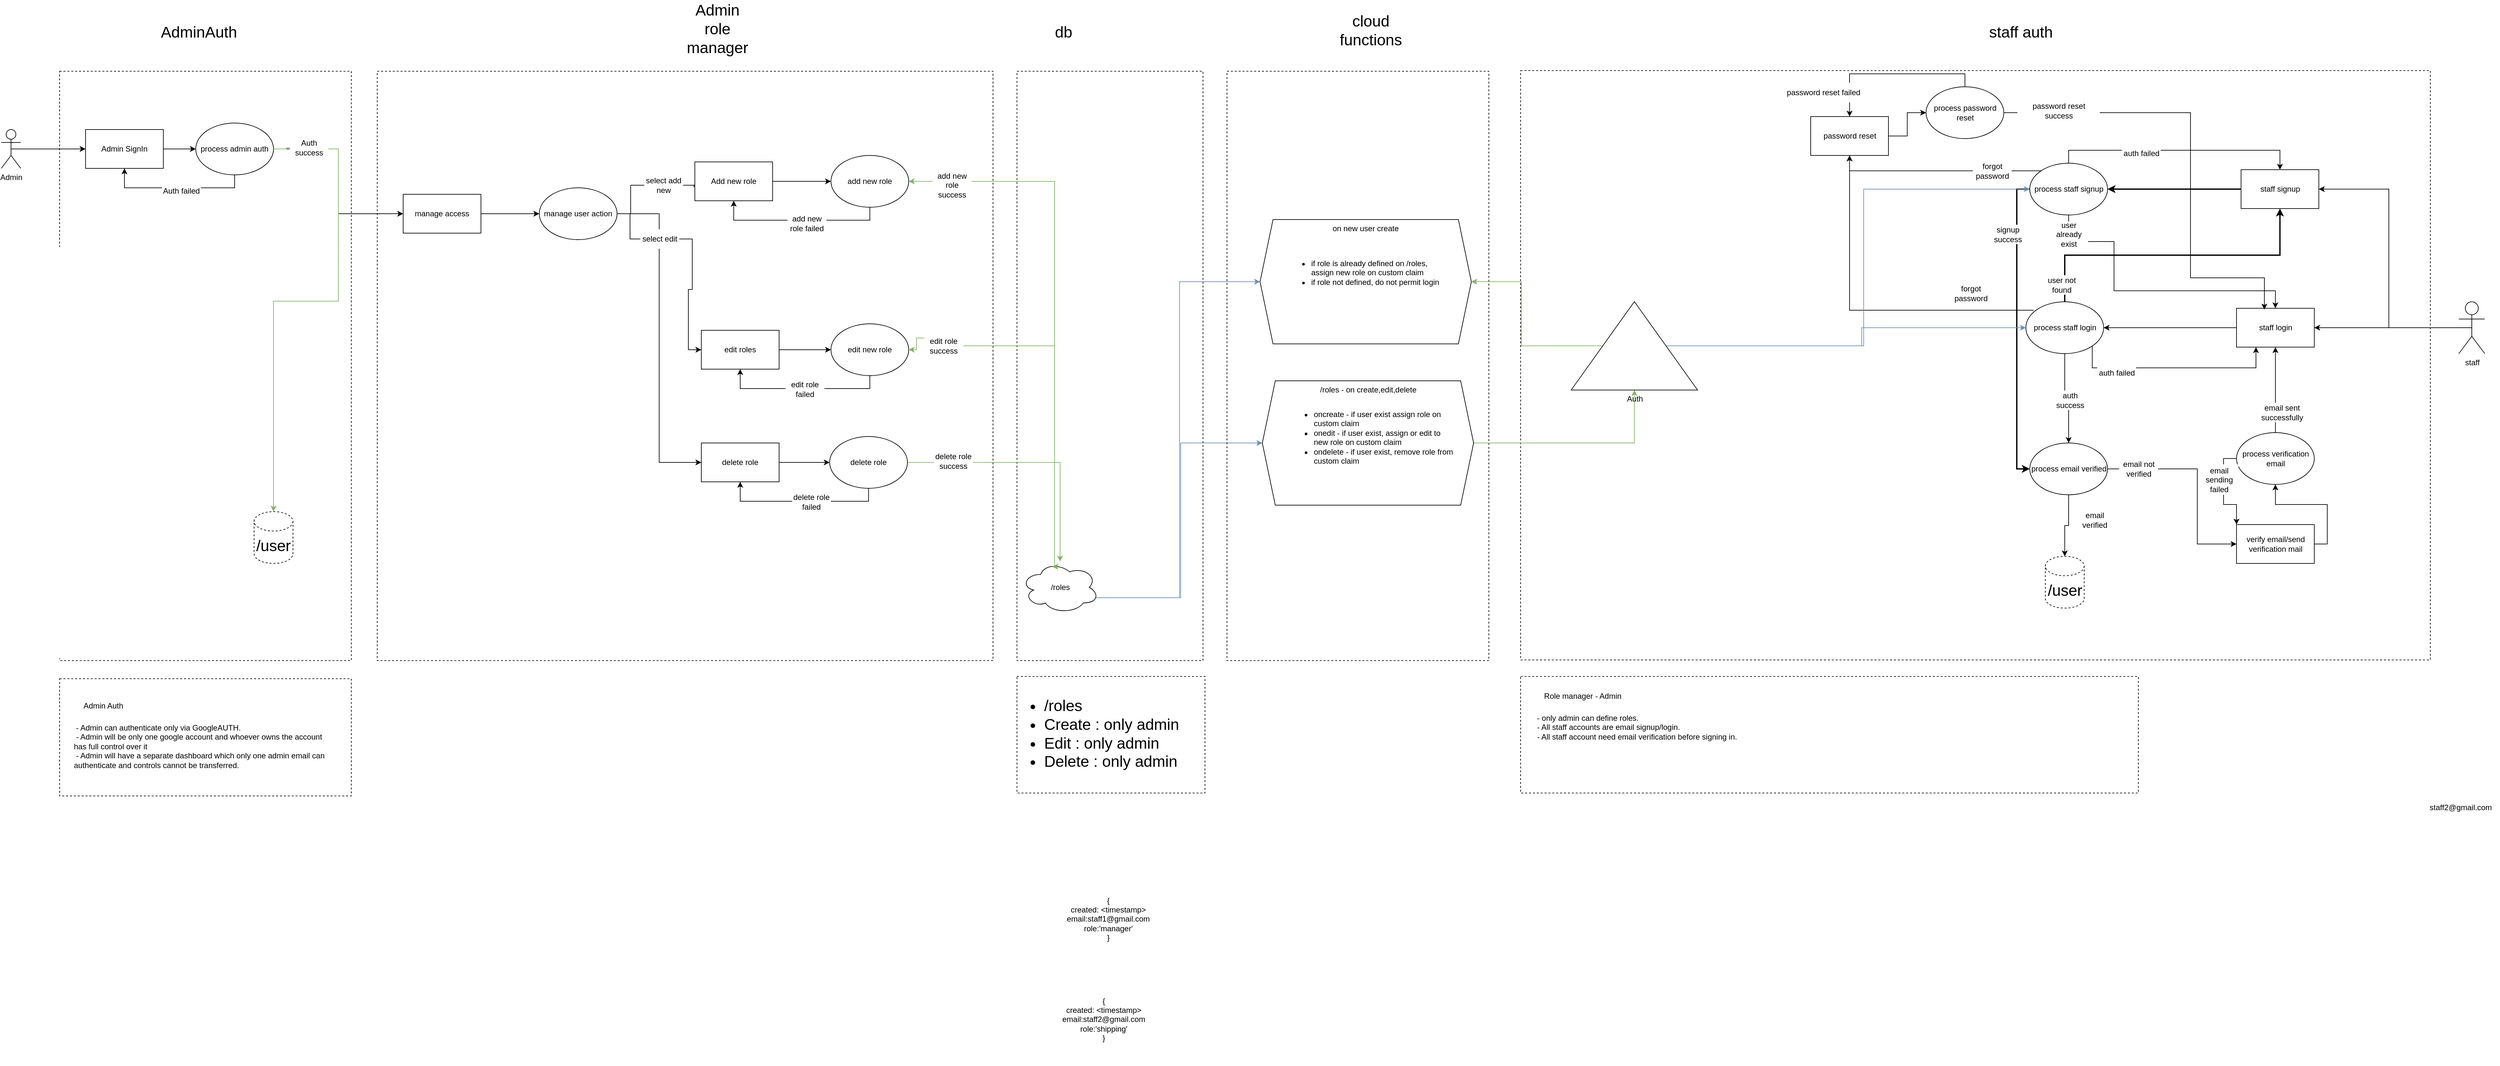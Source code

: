 <mxfile version="16.2.4" type="device"><diagram id="3nMgcbFj-ToyWLCn06Pm" name="Page-1"><mxGraphModel dx="2031" dy="1134" grid="0" gridSize="10" guides="1" tooltips="1" connect="1" arrows="1" fold="1" page="1" pageScale="1" pageWidth="850" pageHeight="1100" math="0" shadow="0"><root><mxCell id="0"/><mxCell id="1" parent="0"/><mxCell id="8UCAH_Wb2gfVUeerAJzx-96" value="" style="rounded=0;whiteSpace=wrap;html=1;fontSize=24;fillColor=none;dashed=1;strokeWidth=1;" parent="1" vertex="1"><mxGeometry x="1627" y="140" width="287" height="910" as="geometry"/></mxCell><mxCell id="8UCAH_Wb2gfVUeerAJzx-2" value="" style="rounded=0;whiteSpace=wrap;html=1;fontSize=24;fillColor=none;dashed=1;strokeWidth=1;" parent="1" vertex="1"><mxGeometry x="2404" y="139" width="1403.5" height="910" as="geometry"/></mxCell><mxCell id="8UCAH_Wb2gfVUeerAJzx-3" value="" style="rounded=0;whiteSpace=wrap;html=1;fontSize=24;fillColor=none;dashed=1;strokeWidth=1;" parent="1" vertex="1"><mxGeometry x="150" y="140" width="450" height="910" as="geometry"/></mxCell><mxCell id="8UCAH_Wb2gfVUeerAJzx-4" value="" style="rounded=0;whiteSpace=wrap;html=1;fontSize=24;fillColor=none;dashed=1;strokeWidth=1;" parent="1" vertex="1"><mxGeometry x="640" y="140" width="950" height="910" as="geometry"/></mxCell><mxCell id="8UCAH_Wb2gfVUeerAJzx-5" style="edgeStyle=orthogonalEdgeStyle;rounded=0;orthogonalLoop=1;jettySize=auto;html=1;exitX=1;exitY=0.5;exitDx=0;exitDy=0;entryX=0;entryY=0.5;entryDx=0;entryDy=0;" parent="1" source="8UCAH_Wb2gfVUeerAJzx-6" target="8UCAH_Wb2gfVUeerAJzx-14" edge="1"><mxGeometry relative="1" as="geometry"/></mxCell><UserObject label="Admin SignIn" link="https://www.figma.com/file/XdNRMFviM6Qimf44kvHaDL/role-based-auth?node-id=1%3A2" id="8UCAH_Wb2gfVUeerAJzx-6"><mxCell style="rounded=0;whiteSpace=wrap;html=1;" parent="1" vertex="1"><mxGeometry x="190" y="230" width="120" height="60" as="geometry"/></mxCell></UserObject><mxCell id="8UCAH_Wb2gfVUeerAJzx-7" style="edgeStyle=orthogonalEdgeStyle;rounded=0;orthogonalLoop=1;jettySize=auto;html=1;exitX=0.5;exitY=0.5;exitDx=0;exitDy=0;exitPerimeter=0;" parent="1" source="8UCAH_Wb2gfVUeerAJzx-8" target="8UCAH_Wb2gfVUeerAJzx-6" edge="1"><mxGeometry relative="1" as="geometry"/></mxCell><mxCell id="8UCAH_Wb2gfVUeerAJzx-8" value="Admin" style="shape=umlActor;verticalLabelPosition=bottom;verticalAlign=top;html=1;outlineConnect=0;" parent="1" vertex="1"><mxGeometry x="60" y="230" width="30" height="60" as="geometry"/></mxCell><mxCell id="8UCAH_Wb2gfVUeerAJzx-9" style="edgeStyle=orthogonalEdgeStyle;rounded=0;orthogonalLoop=1;jettySize=auto;html=1;exitX=1;exitY=0.5;exitDx=0;exitDy=0;entryX=0;entryY=0.5;entryDx=0;entryDy=0;" parent="1" source="8UCAH_Wb2gfVUeerAJzx-10" target="8UCAH_Wb2gfVUeerAJzx-17" edge="1"><mxGeometry relative="1" as="geometry"/></mxCell><mxCell id="8UCAH_Wb2gfVUeerAJzx-10" value="manage access" style="rounded=0;whiteSpace=wrap;html=1;" parent="1" vertex="1"><mxGeometry x="680" y="330" width="120" height="60" as="geometry"/></mxCell><mxCell id="8UCAH_Wb2gfVUeerAJzx-11" style="edgeStyle=orthogonalEdgeStyle;rounded=0;orthogonalLoop=1;jettySize=auto;html=1;exitX=1;exitY=0.5;exitDx=0;exitDy=0;entryX=0;entryY=0.5;entryDx=0;entryDy=0;" parent="1" source="8UCAH_Wb2gfVUeerAJzx-14" target="8UCAH_Wb2gfVUeerAJzx-10" edge="1"><mxGeometry relative="1" as="geometry"/></mxCell><mxCell id="8UCAH_Wb2gfVUeerAJzx-12" style="edgeStyle=orthogonalEdgeStyle;rounded=0;orthogonalLoop=1;jettySize=auto;html=1;exitX=1;exitY=0.5;exitDx=0;exitDy=0;fontSize=24;fillColor=#d5e8d4;strokeColor=#82b366;startArrow=none;" parent="1" source="8UCAH_Wb2gfVUeerAJzx-88" target="8UCAH_Wb2gfVUeerAJzx-38" edge="1"><mxGeometry relative="1" as="geometry"><Array as="points"><mxPoint x="580" y="260"/><mxPoint x="580" y="495"/><mxPoint x="480" y="495"/></Array></mxGeometry></mxCell><mxCell id="8UCAH_Wb2gfVUeerAJzx-13" style="edgeStyle=orthogonalEdgeStyle;rounded=0;orthogonalLoop=1;jettySize=auto;html=1;exitX=0.5;exitY=1;exitDx=0;exitDy=0;entryX=0.5;entryY=1;entryDx=0;entryDy=0;fontSize=24;" parent="1" source="8UCAH_Wb2gfVUeerAJzx-14" target="8UCAH_Wb2gfVUeerAJzx-6" edge="1"><mxGeometry relative="1" as="geometry"/></mxCell><mxCell id="8UCAH_Wb2gfVUeerAJzx-14" value="process admin auth" style="ellipse;whiteSpace=wrap;html=1;" parent="1" vertex="1"><mxGeometry x="360" y="220" width="120" height="80" as="geometry"/></mxCell><mxCell id="8UCAH_Wb2gfVUeerAJzx-15" style="edgeStyle=orthogonalEdgeStyle;rounded=0;orthogonalLoop=1;jettySize=auto;html=1;exitX=1;exitY=0.5;exitDx=0;exitDy=0;startArrow=none;" parent="1" source="8UCAH_Wb2gfVUeerAJzx-90" target="8UCAH_Wb2gfVUeerAJzx-19" edge="1"><mxGeometry relative="1" as="geometry"/></mxCell><mxCell id="8UCAH_Wb2gfVUeerAJzx-16" style="edgeStyle=orthogonalEdgeStyle;rounded=0;orthogonalLoop=1;jettySize=auto;html=1;exitX=1;exitY=0.5;exitDx=0;exitDy=0;entryX=0;entryY=0.5;entryDx=0;entryDy=0;startArrow=none;" parent="1" source="8UCAH_Wb2gfVUeerAJzx-92" target="8UCAH_Wb2gfVUeerAJzx-21" edge="1"><mxGeometry relative="1" as="geometry"/></mxCell><mxCell id="f5cR9K9MVg4sTnm9KJcF-19" style="edgeStyle=orthogonalEdgeStyle;rounded=0;orthogonalLoop=1;jettySize=auto;html=1;exitX=1;exitY=0.5;exitDx=0;exitDy=0;entryX=0;entryY=0.5;entryDx=0;entryDy=0;" edge="1" parent="1" source="8UCAH_Wb2gfVUeerAJzx-17" target="f5cR9K9MVg4sTnm9KJcF-18"><mxGeometry relative="1" as="geometry"/></mxCell><mxCell id="8UCAH_Wb2gfVUeerAJzx-17" value="manage user action" style="ellipse;whiteSpace=wrap;html=1;" parent="1" vertex="1"><mxGeometry x="890" y="320" width="120" height="80" as="geometry"/></mxCell><mxCell id="8UCAH_Wb2gfVUeerAJzx-18" style="edgeStyle=orthogonalEdgeStyle;rounded=0;orthogonalLoop=1;jettySize=auto;html=1;exitX=1;exitY=0.5;exitDx=0;exitDy=0;" parent="1" source="8UCAH_Wb2gfVUeerAJzx-19" target="8UCAH_Wb2gfVUeerAJzx-23" edge="1"><mxGeometry relative="1" as="geometry"/></mxCell><mxCell id="8UCAH_Wb2gfVUeerAJzx-19" value="Add new role" style="rounded=0;whiteSpace=wrap;html=1;" parent="1" vertex="1"><mxGeometry x="1130" y="280" width="120" height="60" as="geometry"/></mxCell><mxCell id="8UCAH_Wb2gfVUeerAJzx-20" style="edgeStyle=orthogonalEdgeStyle;rounded=0;orthogonalLoop=1;jettySize=auto;html=1;exitX=1;exitY=0.5;exitDx=0;exitDy=0;" parent="1" source="8UCAH_Wb2gfVUeerAJzx-21" target="8UCAH_Wb2gfVUeerAJzx-30" edge="1"><mxGeometry relative="1" as="geometry"/></mxCell><mxCell id="8UCAH_Wb2gfVUeerAJzx-21" value="edit roles" style="rounded=0;whiteSpace=wrap;html=1;" parent="1" vertex="1"><mxGeometry x="1140" y="540" width="120" height="60" as="geometry"/></mxCell><mxCell id="8UCAH_Wb2gfVUeerAJzx-22" style="edgeStyle=orthogonalEdgeStyle;rounded=0;orthogonalLoop=1;jettySize=auto;html=1;exitX=0.5;exitY=1;exitDx=0;exitDy=0;entryX=0.5;entryY=1;entryDx=0;entryDy=0;" parent="1" source="8UCAH_Wb2gfVUeerAJzx-23" target="8UCAH_Wb2gfVUeerAJzx-19" edge="1"><mxGeometry relative="1" as="geometry"/></mxCell><mxCell id="8UCAH_Wb2gfVUeerAJzx-23" value="add new role" style="ellipse;whiteSpace=wrap;html=1;" parent="1" vertex="1"><mxGeometry x="1340" y="270" width="120" height="80" as="geometry"/></mxCell><mxCell id="f5cR9K9MVg4sTnm9KJcF-9" style="edgeStyle=orthogonalEdgeStyle;rounded=0;orthogonalLoop=1;jettySize=auto;html=1;exitX=0.96;exitY=0.7;exitDx=0;exitDy=0;exitPerimeter=0;entryX=0;entryY=0.5;entryDx=0;entryDy=0;fillColor=#dae8fc;strokeColor=#6c8ebf;" edge="1" parent="1" source="8UCAH_Wb2gfVUeerAJzx-25" target="f5cR9K9MVg4sTnm9KJcF-5"><mxGeometry relative="1" as="geometry"/></mxCell><mxCell id="f5cR9K9MVg4sTnm9KJcF-17" style="edgeStyle=orthogonalEdgeStyle;rounded=0;orthogonalLoop=1;jettySize=auto;html=1;exitX=0.96;exitY=0.7;exitDx=0;exitDy=0;exitPerimeter=0;entryX=0;entryY=0.5;entryDx=0;entryDy=0;fillColor=#dae8fc;strokeColor=#6c8ebf;" edge="1" parent="1" source="8UCAH_Wb2gfVUeerAJzx-25" target="f5cR9K9MVg4sTnm9KJcF-3"><mxGeometry relative="1" as="geometry"/></mxCell><mxCell id="8UCAH_Wb2gfVUeerAJzx-25" value="/roles" style="ellipse;shape=cloud;whiteSpace=wrap;html=1;" parent="1" vertex="1"><mxGeometry x="1633.5" y="897" width="120" height="80" as="geometry"/></mxCell><mxCell id="8UCAH_Wb2gfVUeerAJzx-26" value="" style="endArrow=classic;startArrow=classic;html=1;rounded=0;entryX=1;entryY=0.5;entryDx=0;entryDy=0;exitX=0.4;exitY=0.1;exitDx=0;exitDy=0;exitPerimeter=0;edgeStyle=orthogonalEdgeStyle;fillColor=#d5e8d4;strokeColor=#82b366;" parent="1" source="8UCAH_Wb2gfVUeerAJzx-25" target="8UCAH_Wb2gfVUeerAJzx-23" edge="1"><mxGeometry width="50" height="50" relative="1" as="geometry"><mxPoint x="1300" y="230" as="sourcePoint"/><mxPoint x="1350" y="180" as="targetPoint"/><Array as="points"><mxPoint x="1685" y="310"/></Array></mxGeometry></mxCell><mxCell id="8UCAH_Wb2gfVUeerAJzx-27" value="add new role success" style="text;html=1;strokeColor=none;fillColor=default;align=center;verticalAlign=middle;whiteSpace=wrap;rounded=0;" parent="1" vertex="1"><mxGeometry x="1497" y="301" width="60" height="30" as="geometry"/></mxCell><mxCell id="8UCAH_Wb2gfVUeerAJzx-28" value="add new role failed" style="text;html=1;strokeColor=none;fillColor=default;align=center;verticalAlign=middle;whiteSpace=wrap;rounded=0;" parent="1" vertex="1"><mxGeometry x="1273" y="360" width="60" height="30" as="geometry"/></mxCell><mxCell id="8UCAH_Wb2gfVUeerAJzx-29" style="edgeStyle=orthogonalEdgeStyle;rounded=0;orthogonalLoop=1;jettySize=auto;html=1;exitX=0.5;exitY=1;exitDx=0;exitDy=0;entryX=0.5;entryY=1;entryDx=0;entryDy=0;" parent="1" source="8UCAH_Wb2gfVUeerAJzx-30" target="8UCAH_Wb2gfVUeerAJzx-21" edge="1"><mxGeometry relative="1" as="geometry"/></mxCell><mxCell id="8UCAH_Wb2gfVUeerAJzx-30" value="edit new role" style="ellipse;whiteSpace=wrap;html=1;" parent="1" vertex="1"><mxGeometry x="1340" y="530" width="120" height="80" as="geometry"/></mxCell><mxCell id="8UCAH_Wb2gfVUeerAJzx-31" value="" style="endArrow=classic;startArrow=none;html=1;rounded=0;entryX=1;entryY=0.5;entryDx=0;entryDy=0;exitX=0.4;exitY=0.1;exitDx=0;exitDy=0;exitPerimeter=0;edgeStyle=orthogonalEdgeStyle;fillColor=#d5e8d4;strokeColor=#82b366;" parent="1" source="8UCAH_Wb2gfVUeerAJzx-94" target="8UCAH_Wb2gfVUeerAJzx-30" edge="1"><mxGeometry width="50" height="50" relative="1" as="geometry"><mxPoint x="1290" y="620" as="sourcePoint"/><mxPoint x="1340" y="570" as="targetPoint"/><Array as="points"/></mxGeometry></mxCell><mxCell id="8UCAH_Wb2gfVUeerAJzx-32" value="edit role failed" style="text;html=1;strokeColor=none;fillColor=default;align=center;verticalAlign=middle;whiteSpace=wrap;rounded=0;" parent="1" vertex="1"><mxGeometry x="1270" y="616" width="60" height="30" as="geometry"/></mxCell><mxCell id="8UCAH_Wb2gfVUeerAJzx-33" value="&lt;span style=&quot;font-size: 24px&quot;&gt;AdminAuth&lt;/span&gt;" style="text;html=1;strokeColor=none;fillColor=none;align=center;verticalAlign=middle;whiteSpace=wrap;rounded=0;" parent="1" vertex="1"><mxGeometry x="310" y="50" width="110" height="60" as="geometry"/></mxCell><mxCell id="8UCAH_Wb2gfVUeerAJzx-34" value="&lt;font style=&quot;font-size: 24px&quot;&gt;Admin role manager&lt;/font&gt;" style="text;html=1;strokeColor=none;fillColor=none;align=center;verticalAlign=middle;whiteSpace=wrap;rounded=0;" parent="1" vertex="1"><mxGeometry x="1110" y="30" width="110" height="89" as="geometry"/></mxCell><mxCell id="8UCAH_Wb2gfVUeerAJzx-35" style="edgeStyle=orthogonalEdgeStyle;rounded=0;orthogonalLoop=1;jettySize=auto;html=1;exitX=0;exitY=0.5;exitDx=0;exitDy=0;fontSize=12;" parent="1" source="8UCAH_Wb2gfVUeerAJzx-36" target="8UCAH_Wb2gfVUeerAJzx-44" edge="1"><mxGeometry relative="1" as="geometry"/></mxCell><mxCell id="8UCAH_Wb2gfVUeerAJzx-36" value="staff login" style="rounded=0;whiteSpace=wrap;html=1;" parent="1" vertex="1"><mxGeometry x="3508.5" y="506" width="120" height="60" as="geometry"/></mxCell><mxCell id="8UCAH_Wb2gfVUeerAJzx-37" value="&lt;span style=&quot;font-size: 24px&quot;&gt;staff auth&lt;/span&gt;" style="text;html=1;strokeColor=none;fillColor=none;align=center;verticalAlign=middle;whiteSpace=wrap;rounded=0;" parent="1" vertex="1"><mxGeometry x="3120.5" y="50" width="110" height="60" as="geometry"/></mxCell><mxCell id="8UCAH_Wb2gfVUeerAJzx-38" value="/user" style="shape=cylinder3;whiteSpace=wrap;html=1;boundedLbl=1;backgroundOutline=1;size=15;rounded=0;dashed=1;fontSize=24;strokeWidth=1;fillColor=none;" parent="1" vertex="1"><mxGeometry x="450" y="820" width="60" height="80" as="geometry"/></mxCell><mxCell id="8UCAH_Wb2gfVUeerAJzx-39" value="&lt;font style=&quot;font-size: 12px&quot;&gt;Auth failed&lt;/font&gt;" style="text;html=1;strokeColor=none;fillColor=default;align=center;verticalAlign=middle;whiteSpace=wrap;rounded=0;dashed=1;fontSize=24;" parent="1" vertex="1"><mxGeometry x="308" y="306" width="60" height="30" as="geometry"/></mxCell><mxCell id="8UCAH_Wb2gfVUeerAJzx-40" style="edgeStyle=orthogonalEdgeStyle;rounded=0;orthogonalLoop=1;jettySize=auto;html=1;exitX=1;exitY=1;exitDx=0;exitDy=0;entryX=0.25;entryY=1;entryDx=0;entryDy=0;fontSize=12;" parent="1" source="8UCAH_Wb2gfVUeerAJzx-44" target="8UCAH_Wb2gfVUeerAJzx-36" edge="1"><mxGeometry relative="1" as="geometry"><Array as="points"><mxPoint x="3285.5" y="598"/><mxPoint x="3538.5" y="598"/></Array></mxGeometry></mxCell><mxCell id="8UCAH_Wb2gfVUeerAJzx-41" style="edgeStyle=orthogonalEdgeStyle;rounded=0;orthogonalLoop=1;jettySize=auto;html=1;exitX=0.5;exitY=0;exitDx=0;exitDy=0;entryX=0.5;entryY=1;entryDx=0;entryDy=0;fontSize=12;strokeWidth=2;" parent="1" source="8UCAH_Wb2gfVUeerAJzx-44" target="8UCAH_Wb2gfVUeerAJzx-58" edge="1"><mxGeometry relative="1" as="geometry"/></mxCell><mxCell id="8UCAH_Wb2gfVUeerAJzx-42" style="edgeStyle=orthogonalEdgeStyle;rounded=0;orthogonalLoop=1;jettySize=auto;html=1;exitX=0.5;exitY=1;exitDx=0;exitDy=0;entryX=0.5;entryY=0;entryDx=0;entryDy=0;fontSize=12;" parent="1" source="8UCAH_Wb2gfVUeerAJzx-44" target="8UCAH_Wb2gfVUeerAJzx-67" edge="1"><mxGeometry relative="1" as="geometry"/></mxCell><mxCell id="8UCAH_Wb2gfVUeerAJzx-43" style="edgeStyle=orthogonalEdgeStyle;rounded=0;orthogonalLoop=1;jettySize=auto;html=1;exitX=0.1;exitY=0.163;exitDx=0;exitDy=0;entryX=0.5;entryY=1;entryDx=0;entryDy=0;fontSize=12;exitPerimeter=0;" parent="1" source="8UCAH_Wb2gfVUeerAJzx-44" target="8UCAH_Wb2gfVUeerAJzx-77" edge="1"><mxGeometry relative="1" as="geometry"/></mxCell><mxCell id="8UCAH_Wb2gfVUeerAJzx-44" value="process staff login" style="ellipse;whiteSpace=wrap;html=1;" parent="1" vertex="1"><mxGeometry x="3183.5" y="496" width="120" height="80" as="geometry"/></mxCell><mxCell id="8UCAH_Wb2gfVUeerAJzx-45" value="/user" style="shape=cylinder3;whiteSpace=wrap;html=1;boundedLbl=1;backgroundOutline=1;size=15;rounded=0;dashed=1;fontSize=24;strokeWidth=1;fillColor=none;" parent="1" vertex="1"><mxGeometry x="3213.5" y="889" width="60" height="80" as="geometry"/></mxCell><mxCell id="8UCAH_Wb2gfVUeerAJzx-46" value="auth failed" style="text;html=1;strokeColor=none;fillColor=default;align=center;verticalAlign=middle;whiteSpace=wrap;rounded=0;dashed=1;fontSize=12;" parent="1" vertex="1"><mxGeometry x="3293.5" y="591" width="60" height="30" as="geometry"/></mxCell><mxCell id="8UCAH_Wb2gfVUeerAJzx-47" value="auth success" style="text;html=1;strokeColor=none;fillColor=default;align=center;verticalAlign=middle;whiteSpace=wrap;rounded=0;dashed=1;fontSize=12;" parent="1" vertex="1"><mxGeometry x="3221.5" y="633" width="60" height="30" as="geometry"/></mxCell><mxCell id="8UCAH_Wb2gfVUeerAJzx-48" style="edgeStyle=orthogonalEdgeStyle;rounded=0;orthogonalLoop=1;jettySize=auto;html=1;exitX=0.5;exitY=0.5;exitDx=0;exitDy=0;exitPerimeter=0;fontSize=12;" parent="1" source="8UCAH_Wb2gfVUeerAJzx-50" target="8UCAH_Wb2gfVUeerAJzx-36" edge="1"><mxGeometry relative="1" as="geometry"/></mxCell><mxCell id="8UCAH_Wb2gfVUeerAJzx-49" style="edgeStyle=orthogonalEdgeStyle;rounded=0;orthogonalLoop=1;jettySize=auto;html=1;exitX=0.5;exitY=0.5;exitDx=0;exitDy=0;exitPerimeter=0;entryX=1;entryY=0.5;entryDx=0;entryDy=0;fontSize=12;" parent="1" source="8UCAH_Wb2gfVUeerAJzx-50" target="8UCAH_Wb2gfVUeerAJzx-58" edge="1"><mxGeometry relative="1" as="geometry"/></mxCell><mxCell id="8UCAH_Wb2gfVUeerAJzx-50" value="staff" style="shape=umlActor;verticalLabelPosition=bottom;verticalAlign=top;html=1;outlineConnect=0;rounded=0;fontSize=12;strokeWidth=1;fillColor=none;" parent="1" vertex="1"><mxGeometry x="3851.5" y="496" width="40" height="80" as="geometry"/></mxCell><mxCell id="8UCAH_Wb2gfVUeerAJzx-51" value="" style="rounded=0;whiteSpace=wrap;html=1;fontSize=24;fillColor=none;dashed=1;strokeWidth=1;" parent="1" vertex="1"><mxGeometry x="150" y="1078" width="450" height="181" as="geometry"/></mxCell><mxCell id="8UCAH_Wb2gfVUeerAJzx-52" value="Admin Auth" style="text;html=1;strokeColor=none;fillColor=none;align=center;verticalAlign=middle;whiteSpace=wrap;rounded=0;fontSize=12;" parent="1" vertex="1"><mxGeometry x="170" y="1105" width="95" height="30" as="geometry"/></mxCell><mxCell id="8UCAH_Wb2gfVUeerAJzx-53" value="&amp;nbsp;- Admin can authenticate only via GoogleAUTH.&lt;br&gt;&amp;nbsp;- Admin will be only one google account and whoever owns the account has full control over it&lt;br&gt;&amp;nbsp;- Admin will have a separate dashboard which only one admin email can authenticate and controls cannot be transferred.&amp;nbsp;" style="text;html=1;strokeColor=none;fillColor=none;align=left;verticalAlign=top;whiteSpace=wrap;rounded=0;fontSize=12;" parent="1" vertex="1"><mxGeometry x="170" y="1140" width="406" height="101" as="geometry"/></mxCell><mxCell id="8UCAH_Wb2gfVUeerAJzx-54" value="" style="rounded=0;whiteSpace=wrap;html=1;fontSize=24;fillColor=none;dashed=1;strokeWidth=1;" parent="1" vertex="1"><mxGeometry x="2404" y="1074.5" width="953" height="180" as="geometry"/></mxCell><mxCell id="8UCAH_Wb2gfVUeerAJzx-55" value="Role manager - Admin" style="text;html=1;strokeColor=none;fillColor=none;align=center;verticalAlign=middle;whiteSpace=wrap;rounded=0;fontSize=12;" parent="1" vertex="1"><mxGeometry x="2424" y="1089.5" width="152" height="30" as="geometry"/></mxCell><mxCell id="8UCAH_Wb2gfVUeerAJzx-56" value="&amp;nbsp;- only admin can define roles.&lt;br&gt;&amp;nbsp;- All staff accounts are email signup/login.&lt;br&gt;&amp;nbsp;- All staff account need email verification before signing in.&lt;br&gt;&amp;nbsp;" style="text;html=1;strokeColor=none;fillColor=none;align=left;verticalAlign=top;whiteSpace=wrap;rounded=0;fontSize=12;" parent="1" vertex="1"><mxGeometry x="2424" y="1124.5" width="908" height="59" as="geometry"/></mxCell><mxCell id="8UCAH_Wb2gfVUeerAJzx-57" style="edgeStyle=orthogonalEdgeStyle;rounded=0;orthogonalLoop=1;jettySize=auto;html=1;exitX=0;exitY=0.5;exitDx=0;exitDy=0;entryX=1;entryY=0.5;entryDx=0;entryDy=0;fontSize=12;strokeWidth=2;" parent="1" source="8UCAH_Wb2gfVUeerAJzx-58" target="8UCAH_Wb2gfVUeerAJzx-62" edge="1"><mxGeometry relative="1" as="geometry"/></mxCell><mxCell id="8UCAH_Wb2gfVUeerAJzx-58" value="staff signup" style="rounded=0;whiteSpace=wrap;html=1;" parent="1" vertex="1"><mxGeometry x="3515.5" y="292" width="120" height="60" as="geometry"/></mxCell><mxCell id="8UCAH_Wb2gfVUeerAJzx-59" style="edgeStyle=orthogonalEdgeStyle;rounded=0;orthogonalLoop=1;jettySize=auto;html=1;exitX=0.5;exitY=1;exitDx=0;exitDy=0;entryX=0.5;entryY=0;entryDx=0;entryDy=0;fontSize=12;" parent="1" source="8UCAH_Wb2gfVUeerAJzx-62" target="8UCAH_Wb2gfVUeerAJzx-36" edge="1"><mxGeometry relative="1" as="geometry"><Array as="points"><mxPoint x="3249.5" y="403"/><mxPoint x="3319.5" y="403"/><mxPoint x="3319.5" y="479"/><mxPoint x="3568.5" y="479"/></Array></mxGeometry></mxCell><mxCell id="8UCAH_Wb2gfVUeerAJzx-60" style="edgeStyle=orthogonalEdgeStyle;rounded=0;orthogonalLoop=1;jettySize=auto;html=1;exitX=0;exitY=0;exitDx=0;exitDy=0;entryX=0.5;entryY=1;entryDx=0;entryDy=0;fontSize=12;" parent="1" source="8UCAH_Wb2gfVUeerAJzx-62" target="8UCAH_Wb2gfVUeerAJzx-77" edge="1"><mxGeometry relative="1" as="geometry"/></mxCell><mxCell id="8UCAH_Wb2gfVUeerAJzx-61" style="edgeStyle=orthogonalEdgeStyle;rounded=0;orthogonalLoop=1;jettySize=auto;html=1;exitX=0;exitY=0.5;exitDx=0;exitDy=0;entryX=0;entryY=0.5;entryDx=0;entryDy=0;fontSize=12;strokeWidth=2;" parent="1" source="8UCAH_Wb2gfVUeerAJzx-62" target="8UCAH_Wb2gfVUeerAJzx-67" edge="1"><mxGeometry relative="1" as="geometry"/></mxCell><mxCell id="uQ1Bll8Qu5IkV99qJPG9-1" style="edgeStyle=orthogonalEdgeStyle;rounded=0;orthogonalLoop=1;jettySize=auto;html=1;exitX=0.5;exitY=0;exitDx=0;exitDy=0;entryX=0.5;entryY=0;entryDx=0;entryDy=0;" parent="1" source="8UCAH_Wb2gfVUeerAJzx-62" target="8UCAH_Wb2gfVUeerAJzx-58" edge="1"><mxGeometry relative="1" as="geometry"/></mxCell><mxCell id="8UCAH_Wb2gfVUeerAJzx-62" value="process staff signup" style="ellipse;whiteSpace=wrap;html=1;" parent="1" vertex="1"><mxGeometry x="3189.5" y="282" width="120" height="80" as="geometry"/></mxCell><mxCell id="8UCAH_Wb2gfVUeerAJzx-63" value="user not found" style="text;html=1;strokeColor=none;fillColor=default;align=center;verticalAlign=middle;whiteSpace=wrap;rounded=0;dashed=1;fontSize=12;" parent="1" vertex="1"><mxGeometry x="3208.5" y="455" width="60" height="30" as="geometry"/></mxCell><mxCell id="8UCAH_Wb2gfVUeerAJzx-64" value="user already exist" style="text;html=1;strokeColor=none;fillColor=default;align=center;verticalAlign=middle;whiteSpace=wrap;rounded=0;dashed=1;fontSize=12;" parent="1" vertex="1"><mxGeometry x="3219.5" y="372" width="60" height="40" as="geometry"/></mxCell><mxCell id="8UCAH_Wb2gfVUeerAJzx-65" style="edgeStyle=orthogonalEdgeStyle;rounded=0;orthogonalLoop=1;jettySize=auto;html=1;exitX=0.5;exitY=1;exitDx=0;exitDy=0;entryX=0.5;entryY=0;entryDx=0;entryDy=0;entryPerimeter=0;fontSize=12;" parent="1" source="8UCAH_Wb2gfVUeerAJzx-67" target="8UCAH_Wb2gfVUeerAJzx-45" edge="1"><mxGeometry relative="1" as="geometry"/></mxCell><mxCell id="8UCAH_Wb2gfVUeerAJzx-66" style="edgeStyle=orthogonalEdgeStyle;rounded=0;orthogonalLoop=1;jettySize=auto;html=1;exitX=1;exitY=0.5;exitDx=0;exitDy=0;entryX=0;entryY=0.5;entryDx=0;entryDy=0;fontSize=12;startArrow=none;" parent="1" source="8UCAH_Wb2gfVUeerAJzx-86" target="8UCAH_Wb2gfVUeerAJzx-70" edge="1"><mxGeometry relative="1" as="geometry"/></mxCell><mxCell id="8UCAH_Wb2gfVUeerAJzx-67" value="process email verified" style="ellipse;whiteSpace=wrap;html=1;" parent="1" vertex="1"><mxGeometry x="3189.5" y="714" width="120" height="80" as="geometry"/></mxCell><mxCell id="8UCAH_Wb2gfVUeerAJzx-68" value="email verified" style="text;html=1;strokeColor=none;fillColor=default;align=center;verticalAlign=middle;whiteSpace=wrap;rounded=0;dashed=1;fontSize=12;" parent="1" vertex="1"><mxGeometry x="3259.5" y="818" width="60" height="30" as="geometry"/></mxCell><mxCell id="8UCAH_Wb2gfVUeerAJzx-69" style="edgeStyle=orthogonalEdgeStyle;rounded=0;orthogonalLoop=1;jettySize=auto;html=1;exitX=1;exitY=0.5;exitDx=0;exitDy=0;fontSize=12;" parent="1" source="8UCAH_Wb2gfVUeerAJzx-70" target="8UCAH_Wb2gfVUeerAJzx-73" edge="1"><mxGeometry relative="1" as="geometry"/></mxCell><mxCell id="8UCAH_Wb2gfVUeerAJzx-70" value="verify email/send verification mail" style="rounded=0;whiteSpace=wrap;html=1;" parent="1" vertex="1"><mxGeometry x="3508.5" y="840" width="120" height="60" as="geometry"/></mxCell><mxCell id="8UCAH_Wb2gfVUeerAJzx-71" style="edgeStyle=orthogonalEdgeStyle;rounded=0;orthogonalLoop=1;jettySize=auto;html=1;exitX=0.5;exitY=0;exitDx=0;exitDy=0;entryX=0.5;entryY=1;entryDx=0;entryDy=0;fontSize=12;" parent="1" source="8UCAH_Wb2gfVUeerAJzx-73" target="8UCAH_Wb2gfVUeerAJzx-36" edge="1"><mxGeometry relative="1" as="geometry"/></mxCell><mxCell id="8UCAH_Wb2gfVUeerAJzx-72" style="edgeStyle=orthogonalEdgeStyle;rounded=0;orthogonalLoop=1;jettySize=auto;html=1;exitX=0;exitY=0.5;exitDx=0;exitDy=0;entryX=0;entryY=0;entryDx=0;entryDy=0;fontSize=12;" parent="1" source="8UCAH_Wb2gfVUeerAJzx-73" target="8UCAH_Wb2gfVUeerAJzx-70" edge="1"><mxGeometry relative="1" as="geometry"/></mxCell><mxCell id="8UCAH_Wb2gfVUeerAJzx-73" value="process verification email" style="ellipse;whiteSpace=wrap;html=1;" parent="1" vertex="1"><mxGeometry x="3508.5" y="698" width="120" height="80" as="geometry"/></mxCell><mxCell id="8UCAH_Wb2gfVUeerAJzx-74" value="email sent successfully" style="text;html=1;strokeColor=none;fillColor=default;align=center;verticalAlign=middle;whiteSpace=wrap;rounded=0;fontSize=12;" parent="1" vertex="1"><mxGeometry x="3548.5" y="652" width="60" height="30" as="geometry"/></mxCell><mxCell id="8UCAH_Wb2gfVUeerAJzx-75" value="email sending failed" style="text;html=1;strokeColor=none;fillColor=default;align=center;verticalAlign=middle;whiteSpace=wrap;rounded=0;fontSize=12;" parent="1" vertex="1"><mxGeometry x="3451.5" y="747" width="60" height="47" as="geometry"/></mxCell><mxCell id="8UCAH_Wb2gfVUeerAJzx-76" style="edgeStyle=orthogonalEdgeStyle;rounded=0;orthogonalLoop=1;jettySize=auto;html=1;exitX=1;exitY=0.5;exitDx=0;exitDy=0;entryX=0;entryY=0.5;entryDx=0;entryDy=0;fontSize=12;" parent="1" source="8UCAH_Wb2gfVUeerAJzx-77" target="8UCAH_Wb2gfVUeerAJzx-82" edge="1"><mxGeometry relative="1" as="geometry"/></mxCell><mxCell id="8UCAH_Wb2gfVUeerAJzx-77" value="password reset" style="rounded=0;whiteSpace=wrap;html=1;" parent="1" vertex="1"><mxGeometry x="2851.5" y="210" width="120" height="60" as="geometry"/></mxCell><mxCell id="8UCAH_Wb2gfVUeerAJzx-78" value="forgot password" style="text;html=1;strokeColor=none;fillColor=default;align=center;verticalAlign=middle;whiteSpace=wrap;rounded=0;dashed=1;fontSize=12;" parent="1" vertex="1"><mxGeometry x="3101.5" y="279" width="60" height="30" as="geometry"/></mxCell><mxCell id="8UCAH_Wb2gfVUeerAJzx-79" value="forgot password" style="text;html=1;strokeColor=none;fillColor=default;align=center;verticalAlign=middle;whiteSpace=wrap;rounded=0;dashed=1;fontSize=12;" parent="1" vertex="1"><mxGeometry x="3068.5" y="468" width="60" height="30" as="geometry"/></mxCell><mxCell id="8UCAH_Wb2gfVUeerAJzx-80" style="edgeStyle=orthogonalEdgeStyle;rounded=0;orthogonalLoop=1;jettySize=auto;html=1;exitX=1;exitY=0.5;exitDx=0;exitDy=0;entryX=0.358;entryY=0.033;entryDx=0;entryDy=0;entryPerimeter=0;fontSize=17;" parent="1" source="8UCAH_Wb2gfVUeerAJzx-82" target="8UCAH_Wb2gfVUeerAJzx-36" edge="1"><mxGeometry relative="1" as="geometry"><Array as="points"><mxPoint x="3437.5" y="204"/><mxPoint x="3437.5" y="459"/><mxPoint x="3551.5" y="459"/></Array></mxGeometry></mxCell><mxCell id="8UCAH_Wb2gfVUeerAJzx-81" style="edgeStyle=orthogonalEdgeStyle;rounded=0;orthogonalLoop=1;jettySize=auto;html=1;exitX=0.5;exitY=0;exitDx=0;exitDy=0;entryX=0.5;entryY=0;entryDx=0;entryDy=0;fontSize=17;strokeWidth=1;" parent="1" source="8UCAH_Wb2gfVUeerAJzx-82" target="8UCAH_Wb2gfVUeerAJzx-77" edge="1"><mxGeometry relative="1" as="geometry"/></mxCell><mxCell id="8UCAH_Wb2gfVUeerAJzx-82" value="process password reset" style="ellipse;whiteSpace=wrap;html=1;" parent="1" vertex="1"><mxGeometry x="3029.5" y="164" width="120" height="80" as="geometry"/></mxCell><mxCell id="8UCAH_Wb2gfVUeerAJzx-83" value="password reset success" style="text;html=1;strokeColor=none;fillColor=default;align=center;verticalAlign=middle;whiteSpace=wrap;rounded=0;fontSize=12;" parent="1" vertex="1"><mxGeometry x="3170.5" y="186" width="127" height="30" as="geometry"/></mxCell><mxCell id="8UCAH_Wb2gfVUeerAJzx-84" value="password reset failed" style="text;html=1;strokeColor=none;fillColor=default;align=center;verticalAlign=middle;whiteSpace=wrap;rounded=0;fontSize=12;" parent="1" vertex="1"><mxGeometry x="2807.5" y="158" width="127" height="30" as="geometry"/></mxCell><mxCell id="8UCAH_Wb2gfVUeerAJzx-85" value="signup success" style="text;html=1;strokeColor=none;fillColor=default;align=center;verticalAlign=middle;whiteSpace=wrap;rounded=0;dashed=1;fontSize=12;" parent="1" vertex="1"><mxGeometry x="3125.5" y="377" width="60" height="30" as="geometry"/></mxCell><mxCell id="8UCAH_Wb2gfVUeerAJzx-86" value="email not verified" style="text;html=1;strokeColor=none;fillColor=default;align=center;verticalAlign=middle;whiteSpace=wrap;rounded=0;dashed=1;fontSize=12;" parent="1" vertex="1"><mxGeometry x="3327.5" y="739" width="60" height="30" as="geometry"/></mxCell><mxCell id="8UCAH_Wb2gfVUeerAJzx-87" value="" style="edgeStyle=orthogonalEdgeStyle;rounded=0;orthogonalLoop=1;jettySize=auto;html=1;exitX=1;exitY=0.5;exitDx=0;exitDy=0;entryX=0;entryY=0.5;entryDx=0;entryDy=0;fontSize=12;endArrow=none;" parent="1" source="8UCAH_Wb2gfVUeerAJzx-67" target="8UCAH_Wb2gfVUeerAJzx-86" edge="1"><mxGeometry relative="1" as="geometry"><mxPoint x="3309.5" y="754" as="sourcePoint"/><mxPoint x="3508.5" y="870" as="targetPoint"/></mxGeometry></mxCell><mxCell id="8UCAH_Wb2gfVUeerAJzx-88" value="&lt;font style=&quot;font-size: 12px;&quot;&gt;Auth success&lt;/font&gt;" style="text;html=1;strokeColor=none;fillColor=default;align=center;verticalAlign=middle;whiteSpace=wrap;rounded=0;dashed=1;fontSize=12;" parent="1" vertex="1"><mxGeometry x="505" y="243" width="60" height="30" as="geometry"/></mxCell><mxCell id="8UCAH_Wb2gfVUeerAJzx-89" value="" style="edgeStyle=orthogonalEdgeStyle;rounded=0;orthogonalLoop=1;jettySize=auto;html=1;exitX=1;exitY=0.5;exitDx=0;exitDy=0;fontSize=24;fillColor=#d5e8d4;strokeColor=#82b366;endArrow=none;" parent="1" source="8UCAH_Wb2gfVUeerAJzx-14" target="8UCAH_Wb2gfVUeerAJzx-88" edge="1"><mxGeometry relative="1" as="geometry"><mxPoint x="480" y="260" as="sourcePoint"/><mxPoint x="480.059" y="820" as="targetPoint"/><Array as="points"/></mxGeometry></mxCell><mxCell id="8UCAH_Wb2gfVUeerAJzx-90" value="&lt;font style=&quot;font-size: 12px&quot;&gt;select add new&lt;/font&gt;" style="text;html=1;strokeColor=none;fillColor=default;align=center;verticalAlign=middle;whiteSpace=wrap;rounded=0;dashed=1;fontSize=12;" parent="1" vertex="1"><mxGeometry x="1052" y="301" width="60" height="30" as="geometry"/></mxCell><mxCell id="8UCAH_Wb2gfVUeerAJzx-91" value="" style="edgeStyle=orthogonalEdgeStyle;rounded=0;orthogonalLoop=1;jettySize=auto;html=1;exitX=1;exitY=0.5;exitDx=0;exitDy=0;endArrow=none;" parent="1" source="8UCAH_Wb2gfVUeerAJzx-17" target="8UCAH_Wb2gfVUeerAJzx-90" edge="1"><mxGeometry relative="1" as="geometry"><mxPoint x="1010" y="360" as="sourcePoint"/><mxPoint x="1130" y="310" as="targetPoint"/></mxGeometry></mxCell><mxCell id="8UCAH_Wb2gfVUeerAJzx-92" value="&lt;font style=&quot;font-size: 12px&quot;&gt;select edit&lt;/font&gt;" style="text;html=1;strokeColor=none;fillColor=default;align=center;verticalAlign=middle;whiteSpace=wrap;rounded=0;dashed=1;fontSize=12;" parent="1" vertex="1"><mxGeometry x="1046" y="384" width="60" height="30" as="geometry"/></mxCell><mxCell id="8UCAH_Wb2gfVUeerAJzx-93" value="" style="edgeStyle=orthogonalEdgeStyle;rounded=0;orthogonalLoop=1;jettySize=auto;html=1;exitX=1;exitY=0.5;exitDx=0;exitDy=0;entryX=0;entryY=0.5;entryDx=0;entryDy=0;endArrow=none;" parent="1" source="8UCAH_Wb2gfVUeerAJzx-17" target="8UCAH_Wb2gfVUeerAJzx-92" edge="1"><mxGeometry relative="1" as="geometry"><mxPoint x="1010" y="360" as="sourcePoint"/><mxPoint x="1140" y="570" as="targetPoint"/></mxGeometry></mxCell><mxCell id="8UCAH_Wb2gfVUeerAJzx-94" value="edit role success" style="text;html=1;strokeColor=none;fillColor=default;align=center;verticalAlign=middle;whiteSpace=wrap;rounded=0;" parent="1" vertex="1"><mxGeometry x="1484" y="549" width="60" height="30" as="geometry"/></mxCell><mxCell id="8UCAH_Wb2gfVUeerAJzx-95" value="" style="endArrow=none;startArrow=classic;html=1;rounded=0;entryX=1;entryY=0.5;entryDx=0;entryDy=0;exitX=0.4;exitY=0.1;exitDx=0;exitDy=0;exitPerimeter=0;edgeStyle=orthogonalEdgeStyle;fillColor=#d5e8d4;strokeColor=#82b366;" parent="1" source="8UCAH_Wb2gfVUeerAJzx-25" target="8UCAH_Wb2gfVUeerAJzx-94" edge="1"><mxGeometry width="50" height="50" relative="1" as="geometry"><mxPoint x="1658" y="938" as="sourcePoint"/><mxPoint x="1460" y="570" as="targetPoint"/><Array as="points"><mxPoint x="1685" y="564"/></Array></mxGeometry></mxCell><mxCell id="8UCAH_Wb2gfVUeerAJzx-97" value="&lt;span style=&quot;font-size: 24px&quot;&gt;db&lt;/span&gt;" style="text;html=1;strokeColor=none;fillColor=none;align=center;verticalAlign=middle;whiteSpace=wrap;rounded=0;" parent="1" vertex="1"><mxGeometry x="1643.5" y="50" width="110" height="60" as="geometry"/></mxCell><mxCell id="uQ1Bll8Qu5IkV99qJPG9-2" value="auth failed" style="text;html=1;strokeColor=none;fillColor=default;align=center;verticalAlign=middle;whiteSpace=wrap;rounded=0;dashed=1;fontSize=12;" parent="1" vertex="1"><mxGeometry x="3331.5" y="252" width="60" height="30" as="geometry"/></mxCell><mxCell id="f5cR9K9MVg4sTnm9KJcF-1" value="&#10;&#10;&lt;span&gt;&lt;/span&gt;&lt;span&gt;&lt;/span&gt;&lt;span style=&quot;&quot;&gt;&lt;/span&gt;&#10;&#10;" style="rounded=0;whiteSpace=wrap;html=1;fontSize=24;fillColor=none;dashed=1;strokeWidth=1;" vertex="1" parent="1"><mxGeometry x="1951" y="140" width="404" height="910" as="geometry"/></mxCell><mxCell id="f5cR9K9MVg4sTnm9KJcF-2" value="&lt;span style=&quot;font-size: 24px&quot;&gt;cloud functions&lt;/span&gt;" style="text;html=1;strokeColor=none;fillColor=none;align=center;verticalAlign=middle;whiteSpace=wrap;rounded=0;" vertex="1" parent="1"><mxGeometry x="2117.5" y="47" width="110" height="60" as="geometry"/></mxCell><mxCell id="f5cR9K9MVg4sTnm9KJcF-3" value="on new user create" style="shape=hexagon;perimeter=hexagonPerimeter2;whiteSpace=wrap;html=1;fixedSize=1;verticalAlign=top;" vertex="1" parent="1"><mxGeometry x="2002" y="369" width="326" height="192" as="geometry"/></mxCell><mxCell id="f5cR9K9MVg4sTnm9KJcF-4" value="&lt;ul&gt;&lt;li&gt;if role is already defined on /roles, assign new role on custom claim&lt;/li&gt;&lt;li&gt;if role not defined, do not permit login&lt;/li&gt;&lt;/ul&gt;" style="text;html=1;strokeColor=none;fillColor=none;align=left;verticalAlign=top;whiteSpace=wrap;rounded=0;" vertex="1" parent="1"><mxGeometry x="2039" y="411" width="259" height="122" as="geometry"/></mxCell><mxCell id="f5cR9K9MVg4sTnm9KJcF-16" style="edgeStyle=orthogonalEdgeStyle;rounded=0;orthogonalLoop=1;jettySize=auto;html=1;exitX=1;exitY=0.5;exitDx=0;exitDy=0;entryX=0.5;entryY=1;entryDx=0;entryDy=0;entryPerimeter=0;fillColor=#d5e8d4;strokeColor=#82b366;" edge="1" parent="1" source="f5cR9K9MVg4sTnm9KJcF-5" target="f5cR9K9MVg4sTnm9KJcF-12"><mxGeometry relative="1" as="geometry"/></mxCell><mxCell id="f5cR9K9MVg4sTnm9KJcF-5" value="/roles - on create,edit,delete" style="shape=hexagon;perimeter=hexagonPerimeter2;whiteSpace=wrap;html=1;fixedSize=1;verticalAlign=top;" vertex="1" parent="1"><mxGeometry x="2005.5" y="618" width="326" height="192" as="geometry"/></mxCell><mxCell id="f5cR9K9MVg4sTnm9KJcF-6" value="&lt;ul&gt;&lt;li&gt;oncreate - if user exist assign role on custom claim&lt;/li&gt;&lt;li&gt;onedit - if user exist, assign or edit to new role on custom claim&lt;/li&gt;&lt;li&gt;ondelete - if user exist, remove role from custom claim&lt;/li&gt;&lt;/ul&gt;" style="text;html=1;strokeColor=none;fillColor=none;align=left;verticalAlign=top;whiteSpace=wrap;rounded=0;" vertex="1" parent="1"><mxGeometry x="2043" y="644" width="259" height="122" as="geometry"/></mxCell><mxCell id="f5cR9K9MVg4sTnm9KJcF-8" value="&lt;ul&gt;&lt;li&gt;/roles&lt;/li&gt;&lt;li&gt;Create : only admin&lt;/li&gt;&lt;li&gt;Edit : only admin&lt;/li&gt;&lt;li&gt;Delete : only admin&lt;/li&gt;&lt;/ul&gt;" style="rounded=0;whiteSpace=wrap;html=1;fontSize=24;fillColor=none;dashed=1;strokeWidth=1;align=left;verticalAlign=top;" vertex="1" parent="1"><mxGeometry x="1627" y="1074.5" width="290" height="180" as="geometry"/></mxCell><mxCell id="f5cR9K9MVg4sTnm9KJcF-13" style="edgeStyle=orthogonalEdgeStyle;rounded=0;orthogonalLoop=1;jettySize=auto;html=1;exitX=0;exitY=0;exitDx=146.25;exitDy=68.25;exitPerimeter=0;entryX=0;entryY=0.5;entryDx=0;entryDy=0;fillColor=#dae8fc;strokeColor=#6c8ebf;" edge="1" parent="1" source="f5cR9K9MVg4sTnm9KJcF-12" target="8UCAH_Wb2gfVUeerAJzx-62"><mxGeometry relative="1" as="geometry"/></mxCell><mxCell id="f5cR9K9MVg4sTnm9KJcF-14" style="edgeStyle=orthogonalEdgeStyle;rounded=0;orthogonalLoop=1;jettySize=auto;html=1;exitX=0;exitY=0;exitDx=48.75;exitDy=68.25;exitPerimeter=0;entryX=1;entryY=0.5;entryDx=0;entryDy=0;fillColor=#d5e8d4;strokeColor=#82b366;" edge="1" parent="1" source="f5cR9K9MVg4sTnm9KJcF-12" target="f5cR9K9MVg4sTnm9KJcF-3"><mxGeometry relative="1" as="geometry"/></mxCell><mxCell id="f5cR9K9MVg4sTnm9KJcF-15" style="edgeStyle=orthogonalEdgeStyle;rounded=0;orthogonalLoop=1;jettySize=auto;html=1;exitX=0;exitY=0;exitDx=146.25;exitDy=68.25;exitPerimeter=0;entryX=0;entryY=0.5;entryDx=0;entryDy=0;fillColor=#dae8fc;strokeColor=#6c8ebf;" edge="1" parent="1" source="f5cR9K9MVg4sTnm9KJcF-12" target="8UCAH_Wb2gfVUeerAJzx-44"><mxGeometry relative="1" as="geometry"/></mxCell><mxCell id="f5cR9K9MVg4sTnm9KJcF-12" value="Auth" style="verticalLabelPosition=bottom;verticalAlign=top;html=1;shape=mxgraph.basic.acute_triangle;dx=0.5;" vertex="1" parent="1"><mxGeometry x="2482" y="495.75" width="195" height="136.5" as="geometry"/></mxCell><mxCell id="f5cR9K9MVg4sTnm9KJcF-21" style="edgeStyle=orthogonalEdgeStyle;rounded=0;orthogonalLoop=1;jettySize=auto;html=1;exitX=1;exitY=0.5;exitDx=0;exitDy=0;" edge="1" parent="1" source="f5cR9K9MVg4sTnm9KJcF-18" target="f5cR9K9MVg4sTnm9KJcF-20"><mxGeometry relative="1" as="geometry"/></mxCell><mxCell id="f5cR9K9MVg4sTnm9KJcF-18" value="delete role" style="rounded=0;whiteSpace=wrap;html=1;" vertex="1" parent="1"><mxGeometry x="1140" y="714" width="120" height="60" as="geometry"/></mxCell><mxCell id="f5cR9K9MVg4sTnm9KJcF-22" style="edgeStyle=orthogonalEdgeStyle;rounded=0;orthogonalLoop=1;jettySize=auto;html=1;exitX=1;exitY=0.5;exitDx=0;exitDy=0;fillColor=#d5e8d4;strokeColor=#82b366;" edge="1" parent="1" source="f5cR9K9MVg4sTnm9KJcF-20" target="8UCAH_Wb2gfVUeerAJzx-25"><mxGeometry relative="1" as="geometry"/></mxCell><mxCell id="f5cR9K9MVg4sTnm9KJcF-23" style="edgeStyle=orthogonalEdgeStyle;rounded=0;orthogonalLoop=1;jettySize=auto;html=1;exitX=0.5;exitY=1;exitDx=0;exitDy=0;entryX=0.5;entryY=1;entryDx=0;entryDy=0;" edge="1" parent="1" source="f5cR9K9MVg4sTnm9KJcF-20" target="f5cR9K9MVg4sTnm9KJcF-18"><mxGeometry relative="1" as="geometry"/></mxCell><mxCell id="f5cR9K9MVg4sTnm9KJcF-20" value="delete role" style="ellipse;whiteSpace=wrap;html=1;" vertex="1" parent="1"><mxGeometry x="1338" y="704" width="120" height="80" as="geometry"/></mxCell><mxCell id="f5cR9K9MVg4sTnm9KJcF-24" value="delete role failed" style="text;html=1;strokeColor=none;fillColor=default;align=center;verticalAlign=middle;whiteSpace=wrap;rounded=0;" vertex="1" parent="1"><mxGeometry x="1280" y="790" width="60" height="30" as="geometry"/></mxCell><mxCell id="f5cR9K9MVg4sTnm9KJcF-26" value="delete role success" style="text;html=1;strokeColor=none;fillColor=default;align=center;verticalAlign=middle;whiteSpace=wrap;rounded=0;" vertex="1" parent="1"><mxGeometry x="1499" y="727" width="60" height="30" as="geometry"/></mxCell><mxCell id="f5cR9K9MVg4sTnm9KJcF-27" value="{&lt;br&gt;created: &amp;lt;timestamp&amp;gt;&lt;br&gt;email:staff1@gmail.com&lt;br&gt;role:'manager'&lt;br&gt;}" style="text;html=1;strokeColor=none;fillColor=none;align=center;verticalAlign=middle;whiteSpace=wrap;rounded=0;" vertex="1" parent="1"><mxGeometry x="1643" y="1377" width="250" height="143" as="geometry"/></mxCell><mxCell id="f5cR9K9MVg4sTnm9KJcF-28" value="staff2@gmail.com" style="text;html=1;strokeColor=none;fillColor=none;align=center;verticalAlign=middle;whiteSpace=wrap;rounded=0;" vertex="1" parent="1"><mxGeometry x="3795" y="1262" width="119" height="30" as="geometry"/></mxCell><mxCell id="f5cR9K9MVg4sTnm9KJcF-29" value="{&lt;br&gt;created: &amp;lt;timestamp&amp;gt;&lt;br&gt;email:staff2@gmail.com&lt;br&gt;role:'shipping'&lt;br&gt;}" style="text;html=1;strokeColor=none;fillColor=none;align=center;verticalAlign=middle;whiteSpace=wrap;rounded=0;" vertex="1" parent="1"><mxGeometry x="1636" y="1532" width="250" height="143" as="geometry"/></mxCell></root></mxGraphModel></diagram></mxfile>